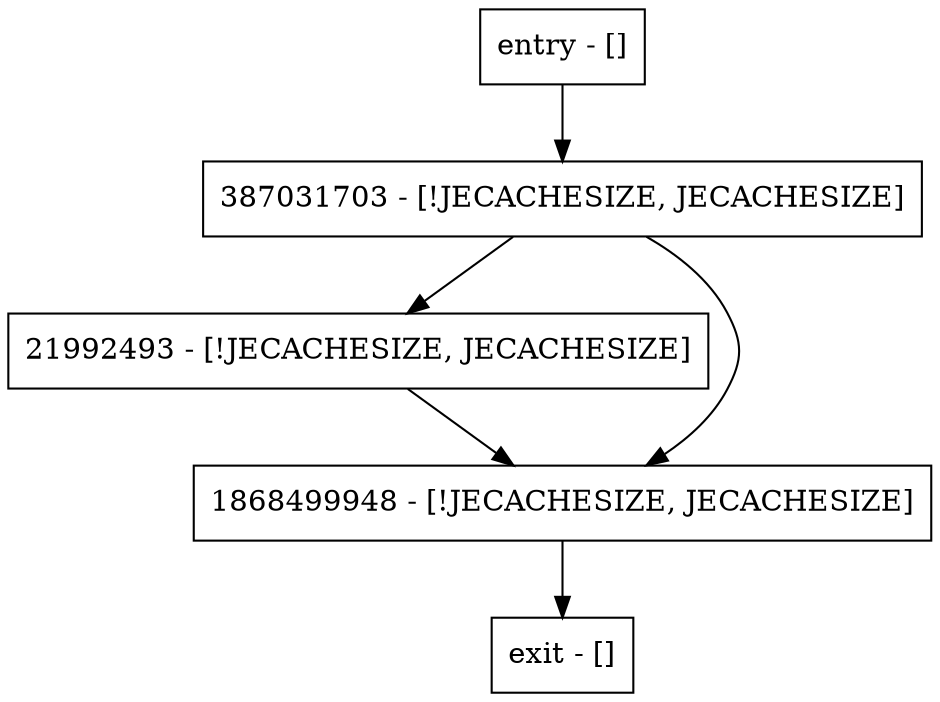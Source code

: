 digraph byteArraySize {
node [shape=record];
21992493 [label="21992493 - [!JECACHESIZE, JECACHESIZE]"];
entry [label="entry - []"];
exit [label="exit - []"];
387031703 [label="387031703 - [!JECACHESIZE, JECACHESIZE]"];
1868499948 [label="1868499948 - [!JECACHESIZE, JECACHESIZE]"];
entry;
exit;
21992493 -> 1868499948;
entry -> 387031703;
387031703 -> 21992493;
387031703 -> 1868499948;
1868499948 -> exit;
}
